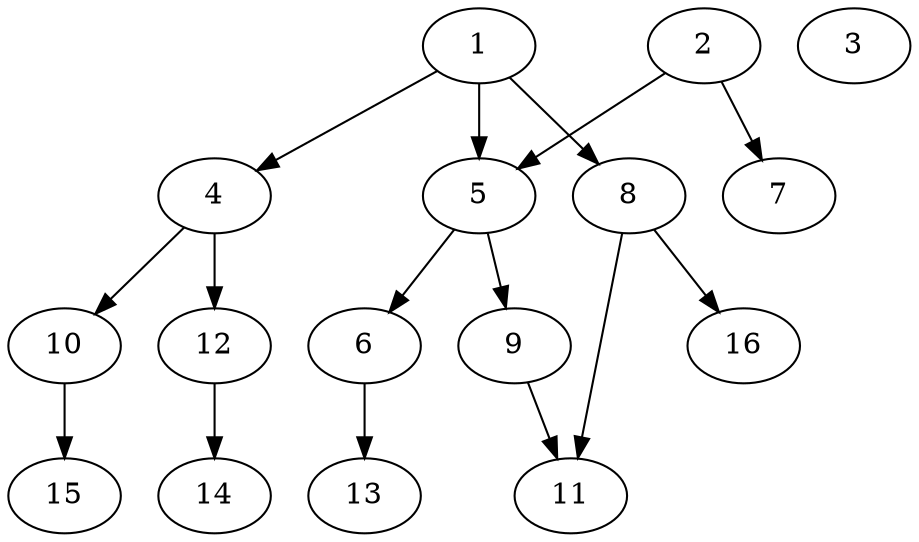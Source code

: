 // DAG automatically generated by daggen at Fri May 24 12:58:26 2024
// daggen-master/daggen -n 16 --fat 0.5 --density 0.5 --regular 0.5 --jump 2 --minalpha 20 --maxalpha 50 --dot -o dags_dot_16/sim_4.dot 
digraph G {
  1 [size="92917091443", alpha="43.02"]
  1 -> 4 [size ="75497472"]
  1 -> 5 [size ="75497472"]
  1 -> 8 [size ="75497472"]
  2 [size="354815306198", alpha="34.85"]
  2 -> 5 [size ="301989888"]
  2 -> 7 [size ="301989888"]
  3 [size="28991029248", alpha="40.64"]
  4 [size="7165578346", alpha="37.12"]
  4 -> 10 [size ="209715200"]
  4 -> 12 [size ="209715200"]
  5 [size="22073093388", alpha="48.18"]
  5 -> 6 [size ="411041792"]
  5 -> 9 [size ="411041792"]
  6 [size="68719476736", alpha="22.81"]
  6 -> 13 [size ="134217728"]
  7 [size="106064271539", alpha="31.01"]
  8 [size="368293445632", alpha="45.56"]
  8 -> 11 [size ="411041792"]
  8 -> 16 [size ="411041792"]
  9 [size="11923954028", alpha="33.53"]
  9 -> 11 [size ="838860800"]
  10 [size="15670615630", alpha="47.84"]
  10 -> 15 [size ="679477248"]
  11 [size="368293445632", alpha="49.47"]
  12 [size="1073741824000", alpha="36.74"]
  12 -> 14 [size ="838860800"]
  13 [size="7301328435", alpha="47.63"]
  14 [size="188797542126", alpha="45.88"]
  15 [size="28991029248", alpha="43.04"]
  16 [size="167589123684", alpha="36.70"]
}
